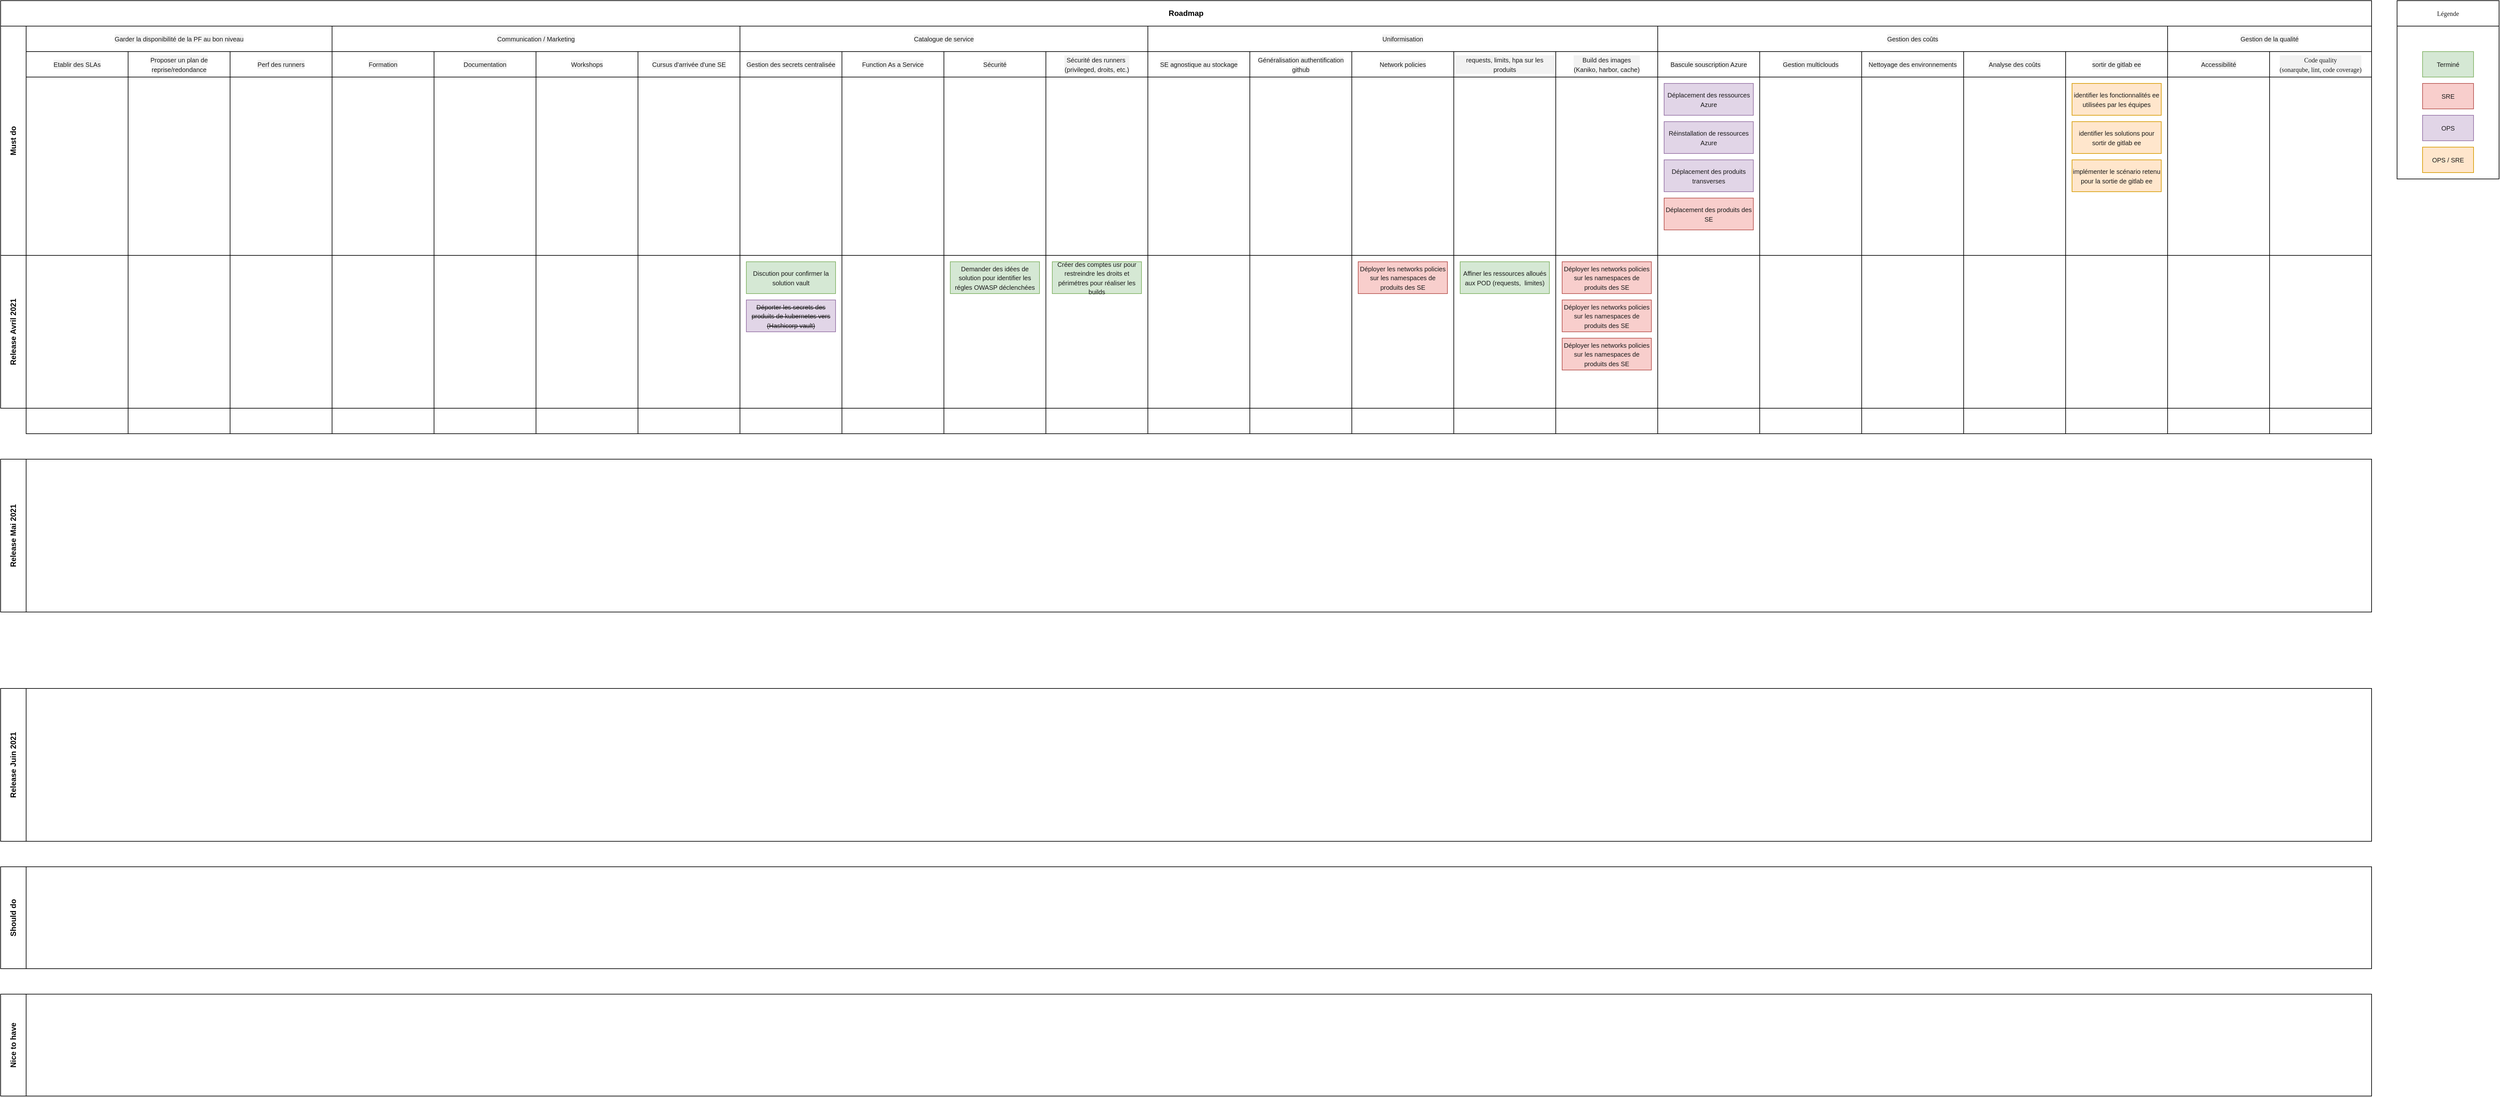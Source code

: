 <mxfile version="14.6.9" type="github">
  <diagram id="kgpKYQtTHZ0yAKxKKP6v" name="Page-1">
    <mxGraphModel dx="3344" dy="873" grid="1" gridSize="10" guides="1" tooltips="1" connect="1" arrows="1" fold="1" page="1" pageScale="1" pageWidth="4681" pageHeight="3300" math="0" shadow="0">
      <root>
        <mxCell id="0" />
        <mxCell id="1" parent="0" />
        <mxCell id="3nuBFxr9cyL0pnOWT2aG-1" value="Roadmap" style="shape=table;childLayout=tableLayout;rowLines=0;columnLines=0;startSize=40;html=1;whiteSpace=wrap;collapsible=0;recursiveResize=0;expand=0;fontStyle=1" parent="1" vertex="1">
          <mxGeometry x="40" y="40" width="3720" height="400" as="geometry" />
        </mxCell>
        <mxCell id="3nuBFxr9cyL0pnOWT2aG-15" value="Must do" style="swimlane;horizontal=0;points=[[0,0.5],[1,0.5]];portConstraint=eastwest;startSize=40;html=1;whiteSpace=wrap;collapsible=0;recursiveResize=0;expand=0;" parent="3nuBFxr9cyL0pnOWT2aG-1" vertex="1">
          <mxGeometry y="40" width="3720" height="360" as="geometry" />
        </mxCell>
        <mxCell id="3nuBFxr9cyL0pnOWT2aG-16" value="" style="swimlane;connectable=0;startSize=0;html=1;whiteSpace=wrap;collapsible=0;recursiveResize=0;expand=0;" parent="3nuBFxr9cyL0pnOWT2aG-15" vertex="1">
          <mxGeometry x="40" width="480" height="360" as="geometry" />
        </mxCell>
        <mxCell id="NOBcD5i34oA0I1o-wroY-8" value="&lt;span style=&quot;color: rgb(26 , 26 , 26) ; font-family: &amp;#34;opensans&amp;#34; , &amp;#34;arial&amp;#34; , sans-serif , &amp;#34;noto sans hebrew&amp;#34; , &amp;#34;noto sans&amp;#34; , &amp;#34;noto sans jp&amp;#34; , &amp;#34;noto sans kr&amp;#34; ; font-weight: 400 ; background-color: rgb(242 , 242 , 242)&quot;&gt;&lt;font style=&quot;font-size: 10px&quot;&gt;Garder la disponibilité de la PF au bon niveau&lt;/font&gt;&lt;/span&gt;" style="swimlane;connectable=0;startSize=40;html=1;whiteSpace=wrap;collapsible=0;recursiveResize=0;expand=0;" parent="3nuBFxr9cyL0pnOWT2aG-16" vertex="1">
          <mxGeometry width="480" height="360" as="geometry" />
        </mxCell>
        <mxCell id="NOBcD5i34oA0I1o-wroY-14" value="&lt;span style=&quot;color: rgb(26 , 26 , 26) ; font-family: &amp;#34;opensans&amp;#34; , &amp;#34;arial&amp;#34; , sans-serif , &amp;#34;noto sans hebrew&amp;#34; , &amp;#34;noto sans&amp;#34; , &amp;#34;noto sans jp&amp;#34; , &amp;#34;noto sans kr&amp;#34; ; font-weight: 400 ; background-color: rgb(242 , 242 , 242)&quot;&gt;&lt;font style=&quot;font-size: 10px&quot;&gt;Etablir des SLAs&lt;/font&gt;&lt;/span&gt;" style="swimlane;connectable=0;startSize=40;html=1;whiteSpace=wrap;collapsible=0;recursiveResize=0;expand=0;" parent="NOBcD5i34oA0I1o-wroY-8" vertex="1">
          <mxGeometry y="40" width="160" height="600" as="geometry" />
        </mxCell>
        <mxCell id="NOBcD5i34oA0I1o-wroY-15" value="&lt;span style=&quot;color: rgb(26 , 26 , 26) ; font-family: &amp;#34;opensans&amp;#34; , &amp;#34;arial&amp;#34; , sans-serif , &amp;#34;noto sans hebrew&amp;#34; , &amp;#34;noto sans&amp;#34; , &amp;#34;noto sans jp&amp;#34; , &amp;#34;noto sans kr&amp;#34; ; font-weight: 400 ; background-color: rgb(242 , 242 , 242)&quot;&gt;&lt;font style=&quot;font-size: 10px&quot;&gt;Proposer un plan de reprise/redondance&lt;/font&gt;&lt;/span&gt;" style="swimlane;connectable=0;startSize=40;html=1;whiteSpace=wrap;collapsible=0;recursiveResize=0;expand=0;" parent="NOBcD5i34oA0I1o-wroY-8" vertex="1">
          <mxGeometry x="160" y="40" width="160" height="600" as="geometry" />
        </mxCell>
        <mxCell id="NOBcD5i34oA0I1o-wroY-16" value="&lt;span style=&quot;color: rgb(26 , 26 , 26) ; font-family: &amp;#34;opensans&amp;#34; , &amp;#34;arial&amp;#34; , sans-serif , &amp;#34;noto sans hebrew&amp;#34; , &amp;#34;noto sans&amp;#34; , &amp;#34;noto sans jp&amp;#34; , &amp;#34;noto sans kr&amp;#34; ; background-color: rgb(242 , 242 , 242)&quot;&gt;&lt;font style=&quot;font-size: 10px&quot;&gt;Perf des runners&lt;/font&gt;&lt;/span&gt;" style="swimlane;connectable=0;startSize=40;html=1;whiteSpace=wrap;collapsible=0;recursiveResize=0;expand=0;fontStyle=0" parent="NOBcD5i34oA0I1o-wroY-8" vertex="1">
          <mxGeometry x="320" y="40" width="160" height="600" as="geometry" />
        </mxCell>
        <mxCell id="3nuBFxr9cyL0pnOWT2aG-18" value="" style="swimlane;connectable=0;startSize=0;html=1;whiteSpace=wrap;collapsible=0;recursiveResize=0;expand=0;" parent="3nuBFxr9cyL0pnOWT2aG-15" vertex="1">
          <mxGeometry x="520" width="640" height="360" as="geometry" />
        </mxCell>
        <mxCell id="NOBcD5i34oA0I1o-wroY-17" value="&lt;span style=&quot;color: rgb(26 , 26 , 26) ; font-family: &amp;#34;opensans&amp;#34; , &amp;#34;arial&amp;#34; , sans-serif , &amp;#34;noto sans hebrew&amp;#34; , &amp;#34;noto sans&amp;#34; , &amp;#34;noto sans jp&amp;#34; , &amp;#34;noto sans kr&amp;#34; ; font-weight: 400 ; background-color: rgb(242 , 242 , 242)&quot;&gt;&lt;font style=&quot;font-size: 10px&quot;&gt;Communication / Marketing&lt;/font&gt;&lt;/span&gt;" style="swimlane;connectable=0;startSize=40;html=1;whiteSpace=wrap;collapsible=0;recursiveResize=0;expand=0;" parent="3nuBFxr9cyL0pnOWT2aG-18" vertex="1">
          <mxGeometry width="640" height="360" as="geometry" />
        </mxCell>
        <mxCell id="NOBcD5i34oA0I1o-wroY-18" value="&lt;span style=&quot;color: rgb(26 , 26 , 26) ; font-family: &amp;#34;opensans&amp;#34; , &amp;#34;arial&amp;#34; , sans-serif , &amp;#34;noto sans hebrew&amp;#34; , &amp;#34;noto sans&amp;#34; , &amp;#34;noto sans jp&amp;#34; , &amp;#34;noto sans kr&amp;#34; ; font-weight: 400 ; background-color: rgb(242 , 242 , 242)&quot;&gt;&lt;font style=&quot;font-size: 10px&quot;&gt;Formation&lt;/font&gt;&lt;/span&gt;" style="swimlane;connectable=0;startSize=40;html=1;whiteSpace=wrap;collapsible=0;recursiveResize=0;expand=0;" parent="NOBcD5i34oA0I1o-wroY-17" vertex="1">
          <mxGeometry y="40" width="160" height="600" as="geometry" />
        </mxCell>
        <mxCell id="NOBcD5i34oA0I1o-wroY-19" value="&lt;span style=&quot;color: rgb(26 , 26 , 26) ; font-family: &amp;#34;opensans&amp;#34; , &amp;#34;arial&amp;#34; , sans-serif , &amp;#34;noto sans hebrew&amp;#34; , &amp;#34;noto sans&amp;#34; , &amp;#34;noto sans jp&amp;#34; , &amp;#34;noto sans kr&amp;#34; ; font-weight: 400 ; background-color: rgb(242 , 242 , 242)&quot;&gt;&lt;font style=&quot;font-size: 10px&quot;&gt;Documentation&lt;/font&gt;&lt;/span&gt;" style="swimlane;connectable=0;startSize=40;html=1;whiteSpace=wrap;collapsible=0;recursiveResize=0;expand=0;" parent="NOBcD5i34oA0I1o-wroY-17" vertex="1">
          <mxGeometry x="160" y="40" width="160" height="600" as="geometry" />
        </mxCell>
        <mxCell id="NOBcD5i34oA0I1o-wroY-20" value="&lt;span style=&quot;color: rgb(26 , 26 , 26) ; font-family: &amp;#34;opensans&amp;#34; , &amp;#34;arial&amp;#34; , sans-serif , &amp;#34;noto sans hebrew&amp;#34; , &amp;#34;noto sans&amp;#34; , &amp;#34;noto sans jp&amp;#34; , &amp;#34;noto sans kr&amp;#34; ; background-color: rgb(242 , 242 , 242)&quot;&gt;&lt;font style=&quot;font-size: 10px&quot;&gt;Workshops&lt;/font&gt;&lt;/span&gt;" style="swimlane;connectable=0;startSize=40;html=1;whiteSpace=wrap;collapsible=0;recursiveResize=0;expand=0;fontStyle=0" parent="NOBcD5i34oA0I1o-wroY-17" vertex="1">
          <mxGeometry x="320" y="40" width="160" height="600" as="geometry" />
        </mxCell>
        <mxCell id="NOBcD5i34oA0I1o-wroY-21" value="&lt;span style=&quot;color: rgb(26 , 26 , 26) ; font-family: &amp;#34;opensans&amp;#34; , &amp;#34;arial&amp;#34; , sans-serif , &amp;#34;noto sans hebrew&amp;#34; , &amp;#34;noto sans&amp;#34; , &amp;#34;noto sans jp&amp;#34; , &amp;#34;noto sans kr&amp;#34; ; background-color: rgb(242 , 242 , 242)&quot;&gt;&lt;font style=&quot;font-size: 10px&quot;&gt;Cursus d&#39;arrivée d&#39;une SE&lt;/font&gt;&lt;/span&gt;" style="swimlane;connectable=0;startSize=40;html=1;whiteSpace=wrap;collapsible=0;recursiveResize=0;expand=0;fontStyle=0" parent="NOBcD5i34oA0I1o-wroY-17" vertex="1">
          <mxGeometry x="480" y="40" width="160" height="600" as="geometry" />
        </mxCell>
        <mxCell id="3nuBFxr9cyL0pnOWT2aG-23" value="" style="swimlane;connectable=0;startSize=0;html=1;whiteSpace=wrap;collapsible=0;recursiveResize=0;expand=0;" parent="3nuBFxr9cyL0pnOWT2aG-15" vertex="1">
          <mxGeometry x="1160" width="2560" height="360" as="geometry" />
        </mxCell>
        <mxCell id="NOBcD5i34oA0I1o-wroY-12" value="" style="swimlane;connectable=0;startSize=0;html=1;whiteSpace=wrap;collapsible=0;recursiveResize=0;expand=0;" parent="3nuBFxr9cyL0pnOWT2aG-23" vertex="1">
          <mxGeometry width="640" height="360" as="geometry" />
        </mxCell>
        <mxCell id="NOBcD5i34oA0I1o-wroY-22" value="&lt;span style=&quot;color: rgb(26 , 26 , 26) ; font-family: &amp;#34;opensans&amp;#34; , &amp;#34;arial&amp;#34; , sans-serif , &amp;#34;noto sans hebrew&amp;#34; , &amp;#34;noto sans&amp;#34; , &amp;#34;noto sans jp&amp;#34; , &amp;#34;noto sans kr&amp;#34; ; font-weight: 400 ; background-color: rgb(242 , 242 , 242)&quot;&gt;&lt;font style=&quot;font-size: 10px&quot;&gt;Catalogue de service&lt;/font&gt;&lt;/span&gt;" style="swimlane;connectable=0;startSize=40;html=1;whiteSpace=wrap;collapsible=0;recursiveResize=0;expand=0;" parent="NOBcD5i34oA0I1o-wroY-12" vertex="1">
          <mxGeometry width="640" height="360" as="geometry" />
        </mxCell>
        <mxCell id="NOBcD5i34oA0I1o-wroY-23" value="&lt;span style=&quot;color: rgb(26 , 26 , 26) ; font-family: &amp;#34;opensans&amp;#34; , &amp;#34;arial&amp;#34; , sans-serif , &amp;#34;noto sans hebrew&amp;#34; , &amp;#34;noto sans&amp;#34; , &amp;#34;noto sans jp&amp;#34; , &amp;#34;noto sans kr&amp;#34; ; font-weight: 400 ; background-color: rgb(242 , 242 , 242)&quot;&gt;&lt;font style=&quot;font-size: 10px&quot;&gt;Gestion des secrets centralisée&lt;/font&gt;&lt;/span&gt;" style="swimlane;connectable=0;startSize=40;html=1;whiteSpace=wrap;collapsible=0;recursiveResize=0;expand=0;" parent="NOBcD5i34oA0I1o-wroY-22" vertex="1">
          <mxGeometry y="40" width="160" height="600" as="geometry" />
        </mxCell>
        <mxCell id="NOBcD5i34oA0I1o-wroY-24" value="&lt;span style=&quot;color: rgb(26 , 26 , 26) ; font-family: &amp;#34;opensans&amp;#34; , &amp;#34;arial&amp;#34; , sans-serif , &amp;#34;noto sans hebrew&amp;#34; , &amp;#34;noto sans&amp;#34; , &amp;#34;noto sans jp&amp;#34; , &amp;#34;noto sans kr&amp;#34; ; font-weight: 400 ; background-color: rgb(242 , 242 , 242)&quot;&gt;&lt;font style=&quot;font-size: 10px&quot;&gt;Function As a Service&lt;/font&gt;&lt;/span&gt;" style="swimlane;connectable=0;startSize=40;html=1;whiteSpace=wrap;collapsible=0;recursiveResize=0;expand=0;" parent="NOBcD5i34oA0I1o-wroY-22" vertex="1">
          <mxGeometry x="160" y="40" width="160" height="600" as="geometry" />
        </mxCell>
        <mxCell id="NOBcD5i34oA0I1o-wroY-25" value="&lt;span style=&quot;color: rgb(26 , 26 , 26) ; font-family: &amp;#34;opensans&amp;#34; , &amp;#34;arial&amp;#34; , sans-serif , &amp;#34;noto sans hebrew&amp;#34; , &amp;#34;noto sans&amp;#34; , &amp;#34;noto sans jp&amp;#34; , &amp;#34;noto sans kr&amp;#34; ; background-color: rgb(242 , 242 , 242)&quot;&gt;&lt;font style=&quot;font-size: 10px&quot;&gt;Sécurité&lt;/font&gt;&lt;/span&gt;" style="swimlane;connectable=0;startSize=40;html=1;whiteSpace=wrap;collapsible=0;recursiveResize=0;expand=0;fontStyle=0" parent="NOBcD5i34oA0I1o-wroY-22" vertex="1">
          <mxGeometry x="320" y="40" width="160" height="600" as="geometry" />
        </mxCell>
        <mxCell id="NOBcD5i34oA0I1o-wroY-30" value="&lt;span style=&quot;color: rgb(26 , 26 , 26) ; font-family: &amp;#34;opensans&amp;#34; , &amp;#34;arial&amp;#34; , sans-serif , &amp;#34;noto sans hebrew&amp;#34; , &amp;#34;noto sans&amp;#34; , &amp;#34;noto sans jp&amp;#34; , &amp;#34;noto sans kr&amp;#34;&quot;&gt;&lt;font style=&quot;font-size: 10px&quot;&gt;Demander des idées de solution pour identifier les régles OWASP déclenchées&lt;/font&gt;&lt;/span&gt;" style="rounded=0;whiteSpace=wrap;html=1;fillColor=#d5e8d4;strokeColor=#82b366;" parent="NOBcD5i34oA0I1o-wroY-25" vertex="1">
          <mxGeometry x="10" y="330" width="140" height="50" as="geometry" />
        </mxCell>
        <mxCell id="NOBcD5i34oA0I1o-wroY-26" value="&lt;p style=&quot;margin: 0px ; padding: 0px ; color: rgb(26 , 26 , 26) ; font-family: &amp;#34;opensans&amp;#34; , &amp;#34;arial&amp;#34; , sans-serif , &amp;#34;noto sans hebrew&amp;#34; , &amp;#34;noto sans&amp;#34; , &amp;#34;noto sans jp&amp;#34; , &amp;#34;noto sans kr&amp;#34; ; background-color: rgb(242 , 242 , 242)&quot;&gt;&lt;font style=&quot;font-size: 10px&quot;&gt;Sécurité&amp;nbsp;&lt;/font&gt;&lt;span style=&quot;font-size: 10px&quot;&gt;des runners&amp;nbsp;&lt;/span&gt;&lt;/p&gt;&lt;p style=&quot;margin: 0px ; padding: 0px ; color: rgb(26 , 26 , 26) ; font-family: &amp;#34;opensans&amp;#34; , &amp;#34;arial&amp;#34; , sans-serif , &amp;#34;noto sans hebrew&amp;#34; , &amp;#34;noto sans&amp;#34; , &amp;#34;noto sans jp&amp;#34; , &amp;#34;noto sans kr&amp;#34; ; background-color: rgb(242 , 242 , 242)&quot;&gt;&lt;span style=&quot;font-size: 10px&quot;&gt;(privileged, droits, etc.)&lt;/span&gt;&lt;/p&gt;" style="swimlane;connectable=0;startSize=40;html=1;whiteSpace=wrap;collapsible=0;recursiveResize=0;expand=0;fontStyle=0" parent="NOBcD5i34oA0I1o-wroY-22" vertex="1">
          <mxGeometry x="480" y="40" width="160" height="600" as="geometry" />
        </mxCell>
        <mxCell id="NOBcD5i34oA0I1o-wroY-38" value="&lt;span style=&quot;color: rgb(26 , 26 , 26) ; font-family: &amp;#34;opensans&amp;#34; , &amp;#34;arial&amp;#34; , sans-serif , &amp;#34;noto sans hebrew&amp;#34; , &amp;#34;noto sans&amp;#34; , &amp;#34;noto sans jp&amp;#34; , &amp;#34;noto sans kr&amp;#34; ; font-weight: 400 ; background-color: rgb(242 , 242 , 242)&quot;&gt;&lt;font style=&quot;font-size: 10px&quot;&gt;Uniformisation&lt;/font&gt;&lt;/span&gt;" style="swimlane;connectable=0;startSize=40;html=1;whiteSpace=wrap;collapsible=0;recursiveResize=0;expand=0;" parent="3nuBFxr9cyL0pnOWT2aG-23" vertex="1">
          <mxGeometry x="640" width="800" height="360" as="geometry" />
        </mxCell>
        <mxCell id="NOBcD5i34oA0I1o-wroY-39" value="&lt;span style=&quot;color: rgb(26 , 26 , 26) ; font-family: &amp;#34;opensans&amp;#34; , &amp;#34;arial&amp;#34; , sans-serif , &amp;#34;noto sans hebrew&amp;#34; , &amp;#34;noto sans&amp;#34; , &amp;#34;noto sans jp&amp;#34; , &amp;#34;noto sans kr&amp;#34; ; font-weight: 400 ; background-color: rgb(242 , 242 , 242)&quot;&gt;&lt;font style=&quot;font-size: 10px&quot;&gt;SE agnostique au stockage&lt;/font&gt;&lt;/span&gt;" style="swimlane;connectable=0;startSize=40;html=1;whiteSpace=wrap;collapsible=0;recursiveResize=0;expand=0;" parent="NOBcD5i34oA0I1o-wroY-38" vertex="1">
          <mxGeometry y="40" width="160" height="600" as="geometry" />
        </mxCell>
        <mxCell id="NOBcD5i34oA0I1o-wroY-40" value="&lt;font color=&quot;#1a1a1a&quot; face=&quot;opensans, arial, sans-serif, noto sans hebrew, noto sans, noto sans jp, noto sans kr&quot;&gt;&lt;span style=&quot;font-size: 10px ; font-weight: 400 ; background-color: rgb(242 , 242 , 242)&quot;&gt;Généralisation authentification github&lt;/span&gt;&lt;/font&gt;" style="swimlane;connectable=0;startSize=40;html=1;whiteSpace=wrap;collapsible=0;recursiveResize=0;expand=0;" parent="NOBcD5i34oA0I1o-wroY-38" vertex="1">
          <mxGeometry x="160" y="40" width="160" height="600" as="geometry" />
        </mxCell>
        <mxCell id="NOBcD5i34oA0I1o-wroY-41" value="&lt;span style=&quot;color: rgb(26 , 26 , 26) ; font-family: &amp;#34;opensans&amp;#34; , &amp;#34;arial&amp;#34; , sans-serif , &amp;#34;noto sans hebrew&amp;#34; , &amp;#34;noto sans&amp;#34; , &amp;#34;noto sans jp&amp;#34; , &amp;#34;noto sans kr&amp;#34; ; background-color: rgb(242 , 242 , 242)&quot;&gt;&lt;font style=&quot;font-size: 10px&quot;&gt;Network policies&lt;/font&gt;&lt;/span&gt;" style="swimlane;connectable=0;startSize=40;html=1;whiteSpace=wrap;collapsible=0;recursiveResize=0;expand=0;fontStyle=0" parent="NOBcD5i34oA0I1o-wroY-38" vertex="1">
          <mxGeometry x="320" y="40" width="160" height="600" as="geometry" />
        </mxCell>
        <mxCell id="NOBcD5i34oA0I1o-wroY-58" value="&lt;span style=&quot;color: rgb(26 , 26 , 26) ; font-family: &amp;#34;opensans&amp;#34; , &amp;#34;arial&amp;#34; , sans-serif , &amp;#34;noto sans hebrew&amp;#34; , &amp;#34;noto sans&amp;#34; , &amp;#34;noto sans jp&amp;#34; , &amp;#34;noto sans kr&amp;#34;&quot;&gt;&lt;font style=&quot;font-size: 10px&quot;&gt;Déployer les networks policies sur les namespaces de produits des SE&lt;/font&gt;&lt;/span&gt;" style="rounded=0;whiteSpace=wrap;html=1;fillColor=#f8cecc;strokeColor=#b85450;" parent="NOBcD5i34oA0I1o-wroY-41" vertex="1">
          <mxGeometry x="10" y="330" width="140" height="50" as="geometry" />
        </mxCell>
        <mxCell id="NOBcD5i34oA0I1o-wroY-42" value="&lt;p style=&quot;margin: 0px ; padding: 0px ; color: rgb(26 , 26 , 26) ; font-family: &amp;#34;opensans&amp;#34; , &amp;#34;arial&amp;#34; , sans-serif , &amp;#34;noto sans hebrew&amp;#34; , &amp;#34;noto sans&amp;#34; , &amp;#34;noto sans jp&amp;#34; , &amp;#34;noto sans kr&amp;#34; ; background-color: rgb(242 , 242 , 242)&quot;&gt;&lt;span style=&quot;font-size: 10px&quot;&gt;requests, limits, hpa sur les produits&lt;/span&gt;&lt;/p&gt;" style="swimlane;connectable=0;startSize=40;html=1;whiteSpace=wrap;collapsible=0;recursiveResize=0;expand=0;fontStyle=0" parent="NOBcD5i34oA0I1o-wroY-38" vertex="1">
          <mxGeometry x="480" y="40" width="160" height="600" as="geometry" />
        </mxCell>
        <mxCell id="NOBcD5i34oA0I1o-wroY-48" value="&lt;p style=&quot;margin: 0px ; padding: 0px ; color: rgb(26 , 26 , 26) ; font-family: &amp;#34;opensans&amp;#34; , &amp;#34;arial&amp;#34; , sans-serif , &amp;#34;noto sans hebrew&amp;#34; , &amp;#34;noto sans&amp;#34; , &amp;#34;noto sans jp&amp;#34; , &amp;#34;noto sans kr&amp;#34; ; background-color: rgb(242 , 242 , 242)&quot;&gt;&lt;span style=&quot;font-size: 10px&quot;&gt;Build des images&lt;/span&gt;&lt;/p&gt;&lt;p style=&quot;margin: 0px ; padding: 0px ; color: rgb(26 , 26 , 26) ; font-family: &amp;#34;opensans&amp;#34; , &amp;#34;arial&amp;#34; , sans-serif , &amp;#34;noto sans hebrew&amp;#34; , &amp;#34;noto sans&amp;#34; , &amp;#34;noto sans jp&amp;#34; , &amp;#34;noto sans kr&amp;#34; ; background-color: rgb(242 , 242 , 242)&quot;&gt;&lt;span style=&quot;font-size: 10px&quot;&gt;(Kaniko, harbor, cache)&lt;/span&gt;&lt;/p&gt;" style="swimlane;connectable=0;startSize=40;html=1;whiteSpace=wrap;collapsible=0;recursiveResize=0;expand=0;fontStyle=0" parent="NOBcD5i34oA0I1o-wroY-42" vertex="1">
          <mxGeometry x="160" width="160" height="600" as="geometry" />
        </mxCell>
        <mxCell id="NOBcD5i34oA0I1o-wroY-60" value="&lt;span style=&quot;color: rgb(26 , 26 , 26) ; font-family: &amp;#34;opensans&amp;#34; , &amp;#34;arial&amp;#34; , sans-serif , &amp;#34;noto sans hebrew&amp;#34; , &amp;#34;noto sans&amp;#34; , &amp;#34;noto sans jp&amp;#34; , &amp;#34;noto sans kr&amp;#34;&quot;&gt;&lt;font style=&quot;font-size: 10px&quot;&gt;Déployer les networks policies sur les namespaces de produits des SE&lt;/font&gt;&lt;/span&gt;" style="rounded=0;whiteSpace=wrap;html=1;fillColor=#f8cecc;strokeColor=#b85450;" parent="NOBcD5i34oA0I1o-wroY-48" vertex="1">
          <mxGeometry x="10" y="330" width="140" height="50" as="geometry" />
        </mxCell>
        <mxCell id="NOBcD5i34oA0I1o-wroY-61" value="&lt;span style=&quot;color: rgb(26 , 26 , 26) ; font-family: &amp;#34;opensans&amp;#34; , &amp;#34;arial&amp;#34; , sans-serif , &amp;#34;noto sans hebrew&amp;#34; , &amp;#34;noto sans&amp;#34; , &amp;#34;noto sans jp&amp;#34; , &amp;#34;noto sans kr&amp;#34;&quot;&gt;&lt;font style=&quot;font-size: 10px&quot;&gt;Déployer les networks policies sur les namespaces de produits des SE&lt;/font&gt;&lt;/span&gt;" style="rounded=0;whiteSpace=wrap;html=1;fillColor=#f8cecc;strokeColor=#b85450;" parent="NOBcD5i34oA0I1o-wroY-48" vertex="1">
          <mxGeometry x="10" y="390" width="140" height="50" as="geometry" />
        </mxCell>
        <mxCell id="NOBcD5i34oA0I1o-wroY-62" value="&lt;span style=&quot;color: rgb(26 , 26 , 26) ; font-family: &amp;#34;opensans&amp;#34; , &amp;#34;arial&amp;#34; , sans-serif , &amp;#34;noto sans hebrew&amp;#34; , &amp;#34;noto sans&amp;#34; , &amp;#34;noto sans jp&amp;#34; , &amp;#34;noto sans kr&amp;#34;&quot;&gt;&lt;font style=&quot;font-size: 10px&quot;&gt;Déployer les networks policies sur les namespaces de produits des SE&lt;/font&gt;&lt;/span&gt;" style="rounded=0;whiteSpace=wrap;html=1;fillColor=#f8cecc;strokeColor=#b85450;" parent="NOBcD5i34oA0I1o-wroY-48" vertex="1">
          <mxGeometry x="10" y="450" width="140" height="50" as="geometry" />
        </mxCell>
        <mxCell id="NOBcD5i34oA0I1o-wroY-59" value="&lt;span style=&quot;color: rgb(26 , 26 , 26) ; font-family: &amp;#34;opensans&amp;#34; , &amp;#34;arial&amp;#34; , sans-serif , &amp;#34;noto sans hebrew&amp;#34; , &amp;#34;noto sans&amp;#34; , &amp;#34;noto sans jp&amp;#34; , &amp;#34;noto sans kr&amp;#34;&quot;&gt;&lt;font style=&quot;font-size: 10px&quot;&gt;Affiner les ressources alloués aux POD (requests,&amp;nbsp; limites)&lt;/font&gt;&lt;/span&gt;" style="rounded=0;whiteSpace=wrap;html=1;fillColor=#d5e8d4;strokeColor=#82b366;" parent="NOBcD5i34oA0I1o-wroY-42" vertex="1">
          <mxGeometry x="10" y="330" width="140" height="50" as="geometry" />
        </mxCell>
        <mxCell id="NOBcD5i34oA0I1o-wroY-43" value="&lt;span style=&quot;color: rgb(26 , 26 , 26) ; font-family: &amp;#34;opensans&amp;#34; , &amp;#34;arial&amp;#34; , sans-serif , &amp;#34;noto sans hebrew&amp;#34; , &amp;#34;noto sans&amp;#34; , &amp;#34;noto sans jp&amp;#34; , &amp;#34;noto sans kr&amp;#34; ; background-color: rgb(242 , 242 , 242)&quot;&gt;&lt;font style=&quot;font-size: 10px&quot;&gt;Gestion des coûts&lt;/font&gt;&lt;/span&gt;" style="swimlane;connectable=0;startSize=40;html=1;whiteSpace=wrap;collapsible=0;recursiveResize=0;expand=0;fontStyle=0" parent="3nuBFxr9cyL0pnOWT2aG-23" vertex="1">
          <mxGeometry x="1440" width="800" height="360" as="geometry" />
        </mxCell>
        <mxCell id="NOBcD5i34oA0I1o-wroY-44" value="&lt;font color=&quot;#1a1a1a&quot; face=&quot;opensans, arial, sans-serif, noto sans hebrew, noto sans, noto sans jp, noto sans kr&quot;&gt;&lt;span style=&quot;font-size: 10px ; font-weight: 400 ; background-color: rgb(242 , 242 , 242)&quot;&gt;Bascule souscription Azure&lt;/span&gt;&lt;/font&gt;" style="swimlane;connectable=0;startSize=40;html=1;whiteSpace=wrap;collapsible=0;recursiveResize=0;expand=0;" parent="NOBcD5i34oA0I1o-wroY-43" vertex="1">
          <mxGeometry y="40" width="160" height="600" as="geometry" />
        </mxCell>
        <mxCell id="NOBcD5i34oA0I1o-wroY-63" value="&lt;span style=&quot;color: rgb(26 , 26 , 26) ; font-family: &amp;#34;opensans&amp;#34; , &amp;#34;arial&amp;#34; , sans-serif , &amp;#34;noto sans hebrew&amp;#34; , &amp;#34;noto sans&amp;#34; , &amp;#34;noto sans jp&amp;#34; , &amp;#34;noto sans kr&amp;#34;&quot;&gt;&lt;font style=&quot;font-size: 10px&quot;&gt;Déplacement des ressources Azure&lt;/font&gt;&lt;/span&gt;" style="rounded=0;whiteSpace=wrap;html=1;fillColor=#e1d5e7;strokeColor=#9673a6;" parent="NOBcD5i34oA0I1o-wroY-44" vertex="1">
          <mxGeometry x="10" y="50" width="140" height="50" as="geometry" />
        </mxCell>
        <mxCell id="NOBcD5i34oA0I1o-wroY-64" value="&lt;span style=&quot;color: rgb(26 , 26 , 26) ; font-family: &amp;#34;opensans&amp;#34; , &amp;#34;arial&amp;#34; , sans-serif , &amp;#34;noto sans hebrew&amp;#34; , &amp;#34;noto sans&amp;#34; , &amp;#34;noto sans jp&amp;#34; , &amp;#34;noto sans kr&amp;#34;&quot;&gt;&lt;font style=&quot;font-size: 10px&quot;&gt;Réinstallation de ressources Azure&lt;/font&gt;&lt;/span&gt;" style="rounded=0;whiteSpace=wrap;html=1;fillColor=#e1d5e7;strokeColor=#9673a6;" parent="NOBcD5i34oA0I1o-wroY-44" vertex="1">
          <mxGeometry x="10" y="110" width="140" height="50" as="geometry" />
        </mxCell>
        <mxCell id="Z1LP6Y0wAgCE39qLenY3-1" value="&lt;span style=&quot;color: rgb(26 , 26 , 26) ; font-family: &amp;#34;opensans&amp;#34; , &amp;#34;arial&amp;#34; , sans-serif , &amp;#34;noto sans hebrew&amp;#34; , &amp;#34;noto sans&amp;#34; , &amp;#34;noto sans jp&amp;#34; , &amp;#34;noto sans kr&amp;#34;&quot;&gt;&lt;font style=&quot;font-size: 10px&quot;&gt;Déplacement des produits transverses&lt;/font&gt;&lt;/span&gt;" style="rounded=0;whiteSpace=wrap;html=1;fillColor=#e1d5e7;strokeColor=#9673a6;" vertex="1" parent="NOBcD5i34oA0I1o-wroY-44">
          <mxGeometry x="10" y="170" width="140" height="50" as="geometry" />
        </mxCell>
        <mxCell id="Z1LP6Y0wAgCE39qLenY3-2" value="&lt;span style=&quot;color: rgb(26 , 26 , 26) ; font-family: &amp;#34;opensans&amp;#34; , &amp;#34;arial&amp;#34; , sans-serif , &amp;#34;noto sans hebrew&amp;#34; , &amp;#34;noto sans&amp;#34; , &amp;#34;noto sans jp&amp;#34; , &amp;#34;noto sans kr&amp;#34;&quot;&gt;&lt;font style=&quot;font-size: 10px&quot;&gt;Déplacement des produits des SE&lt;/font&gt;&lt;/span&gt;" style="rounded=0;whiteSpace=wrap;html=1;fillColor=#f8cecc;strokeColor=#b85450;" vertex="1" parent="NOBcD5i34oA0I1o-wroY-44">
          <mxGeometry x="10" y="230" width="140" height="50" as="geometry" />
        </mxCell>
        <mxCell id="NOBcD5i34oA0I1o-wroY-45" value="&lt;span style=&quot;color: rgb(26 , 26 , 26) ; font-family: &amp;#34;opensans&amp;#34; , &amp;#34;arial&amp;#34; , sans-serif , &amp;#34;noto sans hebrew&amp;#34; , &amp;#34;noto sans&amp;#34; , &amp;#34;noto sans jp&amp;#34; , &amp;#34;noto sans kr&amp;#34; ; font-weight: 400 ; background-color: rgb(242 , 242 , 242)&quot;&gt;&lt;font style=&quot;font-size: 10px&quot;&gt;Gestion multiclouds&lt;/font&gt;&lt;/span&gt;" style="swimlane;connectable=0;startSize=40;html=1;whiteSpace=wrap;collapsible=0;recursiveResize=0;expand=0;" parent="NOBcD5i34oA0I1o-wroY-43" vertex="1">
          <mxGeometry x="160" y="40" width="160" height="600" as="geometry" />
        </mxCell>
        <mxCell id="NOBcD5i34oA0I1o-wroY-46" value="&lt;span style=&quot;color: rgb(26 , 26 , 26) ; font-family: &amp;#34;opensans&amp;#34; , &amp;#34;arial&amp;#34; , sans-serif , &amp;#34;noto sans hebrew&amp;#34; , &amp;#34;noto sans&amp;#34; , &amp;#34;noto sans jp&amp;#34; , &amp;#34;noto sans kr&amp;#34; ; background-color: rgb(242 , 242 , 242)&quot;&gt;&lt;font style=&quot;font-size: 10px&quot;&gt;Nettoyage des environnements&lt;/font&gt;&lt;/span&gt;" style="swimlane;connectable=0;startSize=40;html=1;whiteSpace=wrap;collapsible=0;recursiveResize=0;expand=0;fontStyle=0" parent="NOBcD5i34oA0I1o-wroY-43" vertex="1">
          <mxGeometry x="320" y="40" width="160" height="600" as="geometry" />
        </mxCell>
        <mxCell id="NOBcD5i34oA0I1o-wroY-47" value="&lt;p style=&quot;margin: 0px ; padding: 0px ; color: rgb(26 , 26 , 26) ; font-family: &amp;#34;opensans&amp;#34; , &amp;#34;arial&amp;#34; , sans-serif , &amp;#34;noto sans hebrew&amp;#34; , &amp;#34;noto sans&amp;#34; , &amp;#34;noto sans jp&amp;#34; , &amp;#34;noto sans kr&amp;#34; ; background-color: rgb(242 , 242 , 242)&quot;&gt;&lt;span style=&quot;font-size: 10px&quot;&gt;Analyse des coûts&lt;/span&gt;&lt;/p&gt;" style="swimlane;connectable=0;startSize=40;html=1;whiteSpace=wrap;collapsible=0;recursiveResize=0;expand=0;fontStyle=0" parent="NOBcD5i34oA0I1o-wroY-43" vertex="1">
          <mxGeometry x="480" y="40" width="160" height="600" as="geometry" />
        </mxCell>
        <mxCell id="NOBcD5i34oA0I1o-wroY-49" value="&lt;p style=&quot;margin: 0px ; padding: 0px ; color: rgb(26 , 26 , 26) ; font-family: &amp;#34;opensans&amp;#34; , &amp;#34;arial&amp;#34; , sans-serif , &amp;#34;noto sans hebrew&amp;#34; , &amp;#34;noto sans&amp;#34; , &amp;#34;noto sans jp&amp;#34; , &amp;#34;noto sans kr&amp;#34; ; background-color: rgb(242 , 242 , 242)&quot;&gt;&lt;span style=&quot;font-size: 10px&quot;&gt;sortir de gitlab ee&lt;/span&gt;&lt;/p&gt;" style="swimlane;connectable=0;startSize=40;html=1;whiteSpace=wrap;collapsible=0;recursiveResize=0;expand=0;fontStyle=0" parent="NOBcD5i34oA0I1o-wroY-43" vertex="1">
          <mxGeometry x="640" y="40" width="160" height="600" as="geometry" />
        </mxCell>
        <mxCell id="NOBcD5i34oA0I1o-wroY-95" value="&lt;span style=&quot;color: rgb(26 , 26 , 26) ; font-family: &amp;#34;opensans&amp;#34; , &amp;#34;arial&amp;#34; , sans-serif , &amp;#34;noto sans hebrew&amp;#34; , &amp;#34;noto sans&amp;#34; , &amp;#34;noto sans jp&amp;#34; , &amp;#34;noto sans kr&amp;#34;&quot;&gt;&lt;font style=&quot;font-size: 10px&quot;&gt;identifier les fonctionnalités ee utilisées par les équipes&lt;/font&gt;&lt;/span&gt;" style="rounded=0;whiteSpace=wrap;html=1;fillColor=#ffe6cc;strokeColor=#d79b00;" parent="NOBcD5i34oA0I1o-wroY-49" vertex="1">
          <mxGeometry x="10" y="50" width="140" height="50" as="geometry" />
        </mxCell>
        <mxCell id="NOBcD5i34oA0I1o-wroY-96" value="&lt;span style=&quot;color: rgb(26 , 26 , 26) ; font-family: &amp;#34;opensans&amp;#34; , &amp;#34;arial&amp;#34; , sans-serif , &amp;#34;noto sans hebrew&amp;#34; , &amp;#34;noto sans&amp;#34; , &amp;#34;noto sans jp&amp;#34; , &amp;#34;noto sans kr&amp;#34;&quot;&gt;&lt;font style=&quot;font-size: 10px&quot;&gt;identifier les solutions pour sortir de gitlab ee&lt;/font&gt;&lt;/span&gt;" style="rounded=0;whiteSpace=wrap;html=1;fillColor=#ffe6cc;strokeColor=#d79b00;" parent="NOBcD5i34oA0I1o-wroY-49" vertex="1">
          <mxGeometry x="10" y="110" width="140" height="50" as="geometry" />
        </mxCell>
        <mxCell id="NOBcD5i34oA0I1o-wroY-97" value="&lt;span style=&quot;color: rgb(26 , 26 , 26) ; font-family: &amp;#34;opensans&amp;#34; , &amp;#34;arial&amp;#34; , sans-serif , &amp;#34;noto sans hebrew&amp;#34; , &amp;#34;noto sans&amp;#34; , &amp;#34;noto sans jp&amp;#34; , &amp;#34;noto sans kr&amp;#34;&quot;&gt;&lt;font style=&quot;font-size: 10px&quot;&gt;implémenter le scénario retenu pour la sortie de gitlab ee&lt;/font&gt;&lt;/span&gt;" style="rounded=0;whiteSpace=wrap;html=1;fillColor=#ffe6cc;strokeColor=#d79b00;" parent="NOBcD5i34oA0I1o-wroY-49" vertex="1">
          <mxGeometry x="10" y="170" width="140" height="50" as="geometry" />
        </mxCell>
        <mxCell id="NOBcD5i34oA0I1o-wroY-50" value="&lt;span style=&quot;color: rgb(26 , 26 , 26) ; font-family: &amp;#34;opensans&amp;#34; , &amp;#34;arial&amp;#34; , sans-serif , &amp;#34;noto sans hebrew&amp;#34; , &amp;#34;noto sans&amp;#34; , &amp;#34;noto sans jp&amp;#34; , &amp;#34;noto sans kr&amp;#34; ; background-color: rgb(242 , 242 , 242)&quot;&gt;&lt;font style=&quot;font-size: 10px&quot;&gt;Gestion de la qualité&lt;/font&gt;&lt;/span&gt;" style="swimlane;connectable=0;startSize=40;html=1;whiteSpace=wrap;collapsible=0;recursiveResize=0;expand=0;fontStyle=0" parent="3nuBFxr9cyL0pnOWT2aG-23" vertex="1">
          <mxGeometry x="2240" width="320" height="360" as="geometry" />
        </mxCell>
        <mxCell id="NOBcD5i34oA0I1o-wroY-51" value="&lt;span style=&quot;color: rgb(26 , 26 , 26) ; font-family: &amp;#34;opensans&amp;#34; , &amp;#34;arial&amp;#34; , sans-serif , &amp;#34;noto sans hebrew&amp;#34; , &amp;#34;noto sans&amp;#34; , &amp;#34;noto sans jp&amp;#34; , &amp;#34;noto sans kr&amp;#34; ; font-weight: 400 ; background-color: rgb(242 , 242 , 242)&quot;&gt;&lt;font style=&quot;font-size: 10px&quot;&gt;Accessibilité&lt;/font&gt;&lt;/span&gt;" style="swimlane;connectable=0;startSize=40;html=1;whiteSpace=wrap;collapsible=0;recursiveResize=0;expand=0;" parent="NOBcD5i34oA0I1o-wroY-50" vertex="1">
          <mxGeometry y="40" width="160" height="600" as="geometry" />
        </mxCell>
        <mxCell id="NOBcD5i34oA0I1o-wroY-52" value="&lt;p style=&quot;margin: 0px ; padding: 0px ; color: rgb(26 , 26 , 26) ; font-weight: 400 ; background-color: rgb(242 , 242 , 242)&quot;&gt;&lt;font face=&quot;opensans&quot;&gt;&lt;span style=&quot;font-size: 10px&quot;&gt;Code quality&lt;/span&gt;&lt;/font&gt;&lt;/p&gt;&lt;p style=&quot;margin: 0px ; padding: 0px ; color: rgb(26 , 26 , 26) ; font-weight: 400 ; background-color: rgb(242 , 242 , 242)&quot;&gt;&lt;font face=&quot;opensans&quot;&gt;&lt;span style=&quot;font-size: 10px&quot;&gt;(sonarqube, lint, code coverage)&lt;/span&gt;&lt;/font&gt;&lt;/p&gt;" style="swimlane;connectable=0;startSize=40;html=1;whiteSpace=wrap;collapsible=0;recursiveResize=0;expand=0;" parent="NOBcD5i34oA0I1o-wroY-50" vertex="1">
          <mxGeometry x="160" y="40" width="160" height="600" as="geometry" />
        </mxCell>
        <mxCell id="NOBcD5i34oA0I1o-wroY-1" value="Release Avril 2021" style="swimlane;horizontal=0;points=[[0,0.5],[1,0.5]];portConstraint=eastwest;startSize=40;html=1;whiteSpace=wrap;collapsible=0;recursiveResize=0;expand=0;" parent="1" vertex="1">
          <mxGeometry x="40" y="440" width="3720" height="240" as="geometry" />
        </mxCell>
        <mxCell id="3nuBFxr9cyL0pnOWT2aG-7" value="&lt;span style=&quot;color: rgb(26 , 26 , 26) ; font-family: &amp;#34;opensans&amp;#34; , &amp;#34;arial&amp;#34; , sans-serif , &amp;#34;noto sans hebrew&amp;#34; , &amp;#34;noto sans&amp;#34; , &amp;#34;noto sans jp&amp;#34; , &amp;#34;noto sans kr&amp;#34;&quot;&gt;&lt;font style=&quot;font-size: 10px&quot;&gt;Discution pour confirmer la solution vault&lt;/font&gt;&lt;/span&gt;" style="rounded=0;whiteSpace=wrap;html=1;fillColor=#d5e8d4;strokeColor=#82b366;" parent="NOBcD5i34oA0I1o-wroY-1" vertex="1">
          <mxGeometry x="1170" y="10" width="140" height="50" as="geometry" />
        </mxCell>
        <mxCell id="NOBcD5i34oA0I1o-wroY-27" value="&lt;span style=&quot;color: rgb(26 , 26 , 26) ; font-family: &amp;#34;opensans&amp;#34; , &amp;#34;arial&amp;#34; , sans-serif , &amp;#34;noto sans hebrew&amp;#34; , &amp;#34;noto sans&amp;#34; , &amp;#34;noto sans jp&amp;#34; , &amp;#34;noto sans kr&amp;#34;&quot;&gt;&lt;font style=&quot;font-size: 10px&quot;&gt;&lt;strike&gt;Déporter les secrets des produits de kubernetes vers (Hashicorp vault)&lt;/strike&gt;&lt;/font&gt;&lt;/span&gt;" style="rounded=0;whiteSpace=wrap;html=1;fillColor=#e1d5e7;strokeColor=#9673a6;" parent="NOBcD5i34oA0I1o-wroY-1" vertex="1">
          <mxGeometry x="1170" y="70" width="140" height="50" as="geometry" />
        </mxCell>
        <mxCell id="NOBcD5i34oA0I1o-wroY-31" value="&lt;span style=&quot;color: rgb(26 , 26 , 26) ; font-family: &amp;#34;opensans&amp;#34; , &amp;#34;arial&amp;#34; , sans-serif , &amp;#34;noto sans hebrew&amp;#34; , &amp;#34;noto sans&amp;#34; , &amp;#34;noto sans jp&amp;#34; , &amp;#34;noto sans kr&amp;#34;&quot;&gt;&lt;font style=&quot;font-size: 10px&quot;&gt;Créer des comptes usr pour restreindre les droits et périmétres pour réaliser les builds&lt;/font&gt;&lt;/span&gt;" style="rounded=0;whiteSpace=wrap;html=1;fillColor=#d5e8d4;strokeColor=#82b366;" parent="NOBcD5i34oA0I1o-wroY-1" vertex="1">
          <mxGeometry x="1650" y="10" width="140" height="50" as="geometry" />
        </mxCell>
        <mxCell id="NOBcD5i34oA0I1o-wroY-32" value="Release Mai 2021" style="swimlane;horizontal=0;points=[[0,0.5],[1,0.5]];portConstraint=eastwest;startSize=40;html=1;whiteSpace=wrap;collapsible=0;recursiveResize=0;expand=0;" parent="1" vertex="1">
          <mxGeometry x="40" y="760" width="3720" height="240" as="geometry" />
        </mxCell>
        <mxCell id="NOBcD5i34oA0I1o-wroY-37" value="Release Juin 2021" style="swimlane;horizontal=0;points=[[0,0.5],[1,0.5]];portConstraint=eastwest;startSize=40;html=1;whiteSpace=wrap;collapsible=0;recursiveResize=0;expand=0;" parent="1" vertex="1">
          <mxGeometry x="40" y="1120" width="3720" height="240" as="geometry" />
        </mxCell>
        <mxCell id="NOBcD5i34oA0I1o-wroY-56" value="Should do" style="swimlane;horizontal=0;points=[[0,0.5],[1,0.5]];portConstraint=eastwest;startSize=40;html=1;whiteSpace=wrap;collapsible=0;recursiveResize=0;expand=0;" parent="1" vertex="1">
          <mxGeometry x="40" y="1400" width="3720" height="160" as="geometry" />
        </mxCell>
        <mxCell id="NOBcD5i34oA0I1o-wroY-57" value="Nice to have" style="swimlane;horizontal=0;points=[[0,0.5],[1,0.5]];portConstraint=eastwest;startSize=40;html=1;whiteSpace=wrap;collapsible=0;recursiveResize=0;expand=0;" parent="1" vertex="1">
          <mxGeometry x="40" y="1600" width="3720" height="160" as="geometry" />
        </mxCell>
        <mxCell id="Z1LP6Y0wAgCE39qLenY3-7" value="&lt;p style=&quot;margin: 0px ; padding: 0px ; color: rgb(26 , 26 , 26) ; font-weight: 400&quot;&gt;&lt;font face=&quot;opensans&quot;&gt;&lt;span style=&quot;font-size: 10px&quot;&gt;Légende&lt;/span&gt;&lt;/font&gt;&lt;/p&gt;" style="swimlane;connectable=0;startSize=40;html=1;whiteSpace=wrap;collapsible=0;recursiveResize=0;expand=0;" vertex="1" parent="1">
          <mxGeometry x="3800" y="40" width="160" height="280" as="geometry" />
        </mxCell>
        <mxCell id="Z1LP6Y0wAgCE39qLenY3-3" value="&lt;span style=&quot;color: rgb(26 , 26 , 26) ; font-family: &amp;#34;opensans&amp;#34; , &amp;#34;arial&amp;#34; , sans-serif , &amp;#34;noto sans hebrew&amp;#34; , &amp;#34;noto sans&amp;#34; , &amp;#34;noto sans jp&amp;#34; , &amp;#34;noto sans kr&amp;#34;&quot;&gt;&lt;font style=&quot;font-size: 10px&quot;&gt;Terminé&lt;/font&gt;&lt;/span&gt;" style="rounded=0;whiteSpace=wrap;html=1;fillColor=#d5e8d4;strokeColor=#82b366;" vertex="1" parent="Z1LP6Y0wAgCE39qLenY3-7">
          <mxGeometry x="40" y="80" width="80" height="40" as="geometry" />
        </mxCell>
        <mxCell id="Z1LP6Y0wAgCE39qLenY3-4" value="&lt;span style=&quot;color: rgb(26 , 26 , 26) ; font-family: &amp;#34;opensans&amp;#34; , &amp;#34;arial&amp;#34; , sans-serif , &amp;#34;noto sans hebrew&amp;#34; , &amp;#34;noto sans&amp;#34; , &amp;#34;noto sans jp&amp;#34; , &amp;#34;noto sans kr&amp;#34;&quot;&gt;&lt;font style=&quot;font-size: 10px&quot;&gt;SRE&lt;/font&gt;&lt;/span&gt;" style="rounded=0;whiteSpace=wrap;html=1;fillColor=#f8cecc;strokeColor=#b85450;" vertex="1" parent="Z1LP6Y0wAgCE39qLenY3-7">
          <mxGeometry x="40" y="130" width="80" height="40" as="geometry" />
        </mxCell>
        <mxCell id="Z1LP6Y0wAgCE39qLenY3-5" value="&lt;span style=&quot;color: rgb(26 , 26 , 26) ; font-family: &amp;#34;opensans&amp;#34; , &amp;#34;arial&amp;#34; , sans-serif , &amp;#34;noto sans hebrew&amp;#34; , &amp;#34;noto sans&amp;#34; , &amp;#34;noto sans jp&amp;#34; , &amp;#34;noto sans kr&amp;#34;&quot;&gt;&lt;font style=&quot;font-size: 10px&quot;&gt;OPS&lt;/font&gt;&lt;/span&gt;" style="rounded=0;whiteSpace=wrap;html=1;fillColor=#e1d5e7;strokeColor=#9673a6;" vertex="1" parent="Z1LP6Y0wAgCE39qLenY3-7">
          <mxGeometry x="40" y="180" width="80" height="40" as="geometry" />
        </mxCell>
        <mxCell id="Z1LP6Y0wAgCE39qLenY3-6" value="&lt;span style=&quot;color: rgb(26 , 26 , 26) ; font-family: &amp;#34;opensans&amp;#34; , &amp;#34;arial&amp;#34; , sans-serif , &amp;#34;noto sans hebrew&amp;#34; , &amp;#34;noto sans&amp;#34; , &amp;#34;noto sans jp&amp;#34; , &amp;#34;noto sans kr&amp;#34;&quot;&gt;&lt;font style=&quot;font-size: 10px&quot;&gt;OPS / SRE&lt;/font&gt;&lt;/span&gt;" style="rounded=0;whiteSpace=wrap;html=1;fillColor=#ffe6cc;strokeColor=#d79b00;" vertex="1" parent="Z1LP6Y0wAgCE39qLenY3-7">
          <mxGeometry x="40" y="230" width="80" height="40" as="geometry" />
        </mxCell>
      </root>
    </mxGraphModel>
  </diagram>
</mxfile>
